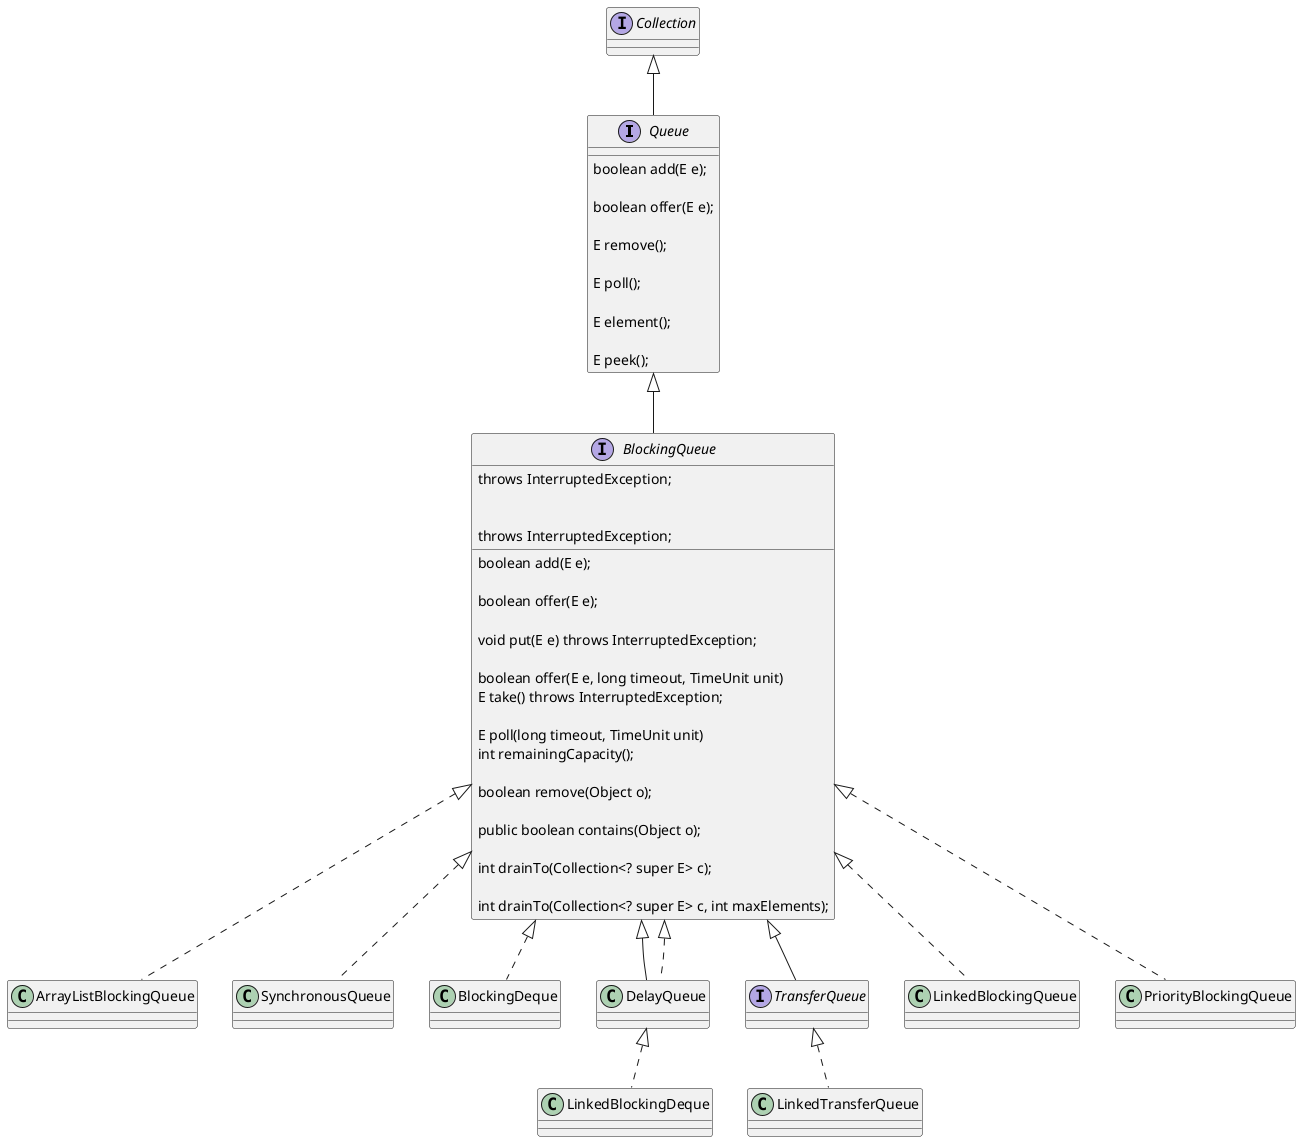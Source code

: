 @startuml

interface Queue extends Collection {

    boolean add(E e);

    boolean offer(E e);

    E remove();

    E poll();

    E element();

    E peek();
}

interface BlockingQueue extends Queue {

    boolean add(E e);

    boolean offer(E e);

    void put(E e) throws InterruptedException;

    boolean offer(E e, long timeout, TimeUnit unit)
        throws InterruptedException;

    E take() throws InterruptedException;

    E poll(long timeout, TimeUnit unit)
        throws InterruptedException;

    int remainingCapacity();

    boolean remove(Object o);

    public boolean contains(Object o);

    int drainTo(Collection<? super E> c);

    int drainTo(Collection<? super E> c, int maxElements);
}

class ArrayListBlockingQueue implements BlockingQueue{
}

class SynchronousQueue implements BlockingQueue{
}

class BlockingDeque implements BlockingQueue{
}

interface DelayQueue extends BlockingQueue{
}

class LinkedBlockingDeque implements DelayQueue{
}


class DelayQueue implements BlockingQueue{
}

interface TransferQueue implements BlockingQueue{
}

class LinkedTransferQueue implements TransferQueue{
}

class LinkedBlockingQueue implements BlockingQueue{
}
class PriorityBlockingQueue implements BlockingQueue{
}



@enduml